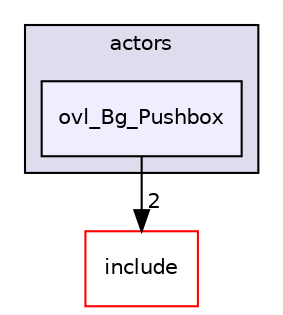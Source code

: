 digraph "src/overlays/actors/ovl_Bg_Pushbox" {
  compound=true
  node [ fontsize="10", fontname="Helvetica"];
  edge [ labelfontsize="10", labelfontname="Helvetica"];
  subgraph clusterdir_e93473484be31ce7bcb356bd643a22f8 {
    graph [ bgcolor="#ddddee", pencolor="black", label="actors" fontname="Helvetica", fontsize="10", URL="dir_e93473484be31ce7bcb356bd643a22f8.html"]
  dir_4e826a51afb37930878d126fc23ea9ee [shape=box, label="ovl_Bg_Pushbox", style="filled", fillcolor="#eeeeff", pencolor="black", URL="dir_4e826a51afb37930878d126fc23ea9ee.html"];
  }
  dir_d44c64559bbebec7f509842c48db8b23 [shape=box label="include" fillcolor="white" style="filled" color="red" URL="dir_d44c64559bbebec7f509842c48db8b23.html"];
  dir_4e826a51afb37930878d126fc23ea9ee->dir_d44c64559bbebec7f509842c48db8b23 [headlabel="2", labeldistance=1.5 headhref="dir_000098_000000.html"];
}
